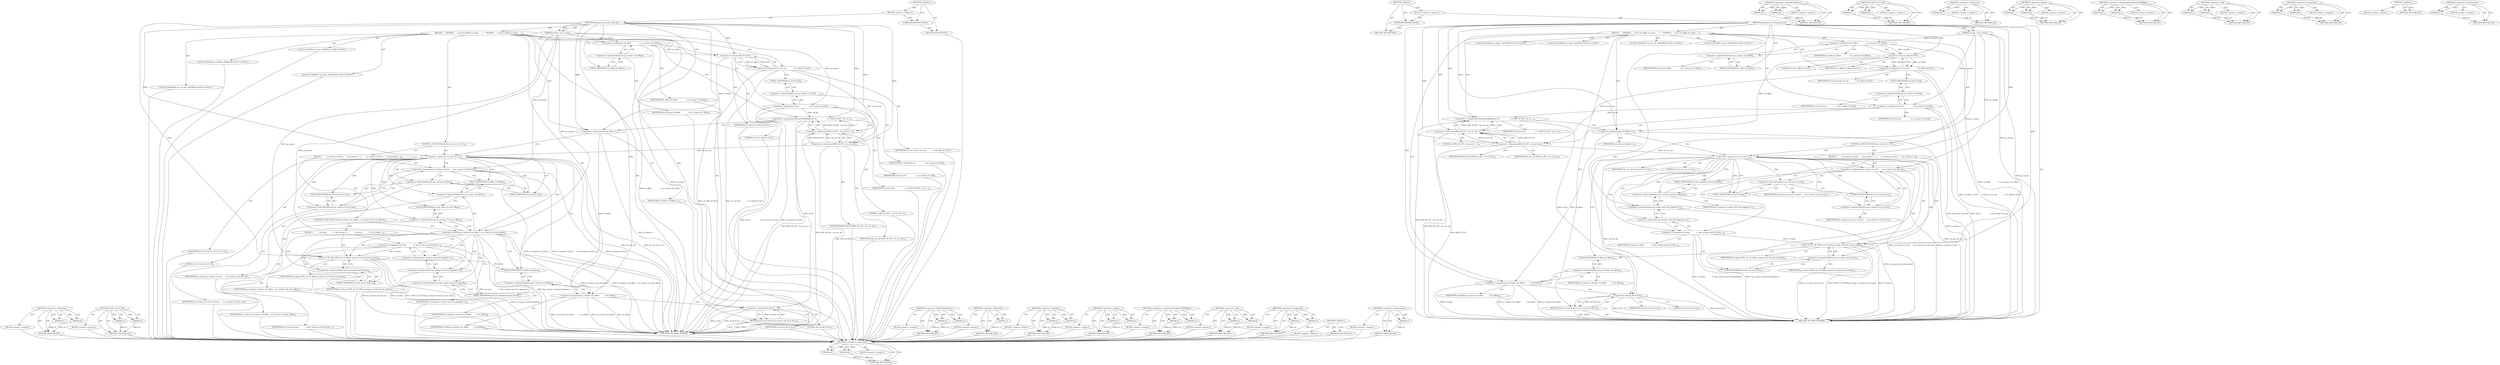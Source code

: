 digraph "&lt;operator&gt;.postIncrement" {
vulnerable_116 [label=<(METHOD,&lt;operator&gt;.subtraction)>];
vulnerable_117 [label=<(PARAM,p1)>];
vulnerable_118 [label=<(PARAM,p2)>];
vulnerable_119 [label=<(BLOCK,&lt;empty&gt;,&lt;empty&gt;)>];
vulnerable_120 [label=<(METHOD_RETURN,ANY)>];
vulnerable_6 [label=<(METHOD,&lt;global&gt;)<SUB>1</SUB>>];
vulnerable_7 [label=<(BLOCK,&lt;empty&gt;,&lt;empty&gt;)<SUB>1</SUB>>];
vulnerable_8 [label=<(UNKNOWN,INLINE,INLINE)<SUB>1</SUB>>];
vulnerable_9 [label=<(METHOD,impeg2d_bit_stream_get_bit)<SUB>1</SUB>>];
vulnerable_10 [label=<(PARAM,stream_t *ps_stream)<SUB>1</SUB>>];
vulnerable_11 [label=<(BLOCK,{
    UWORD32     u4_bit,u4_offset,u4_temp;
   ...,{
    UWORD32     u4_bit,u4_offset,u4_temp;
   ...)<SUB>2</SUB>>];
vulnerable_12 [label="<(LOCAL,UWORD32 u4_bit: UWORD32)<SUB>3</SUB>>"];
vulnerable_13 [label="<(LOCAL,UWORD32 u4_offset: UWORD32)<SUB>3</SUB>>"];
vulnerable_14 [label="<(LOCAL,UWORD32 u4_temp: UWORD32)<SUB>3</SUB>>"];
vulnerable_15 [label="<(LOCAL,UWORD32 u4_curr_bit: UWORD32)<SUB>4</SUB>>"];
vulnerable_16 [label=<(&lt;operator&gt;.assignment,u4_offset               = ps_stream-&gt;u4_offset)<SUB>6</SUB>>];
vulnerable_17 [label=<(IDENTIFIER,u4_offset,u4_offset               = ps_stream-&gt;u4_offset)<SUB>6</SUB>>];
vulnerable_18 [label=<(&lt;operator&gt;.indirectFieldAccess,ps_stream-&gt;u4_offset)<SUB>6</SUB>>];
vulnerable_19 [label=<(IDENTIFIER,ps_stream,u4_offset               = ps_stream-&gt;u4_offset)<SUB>6</SUB>>];
vulnerable_20 [label=<(FIELD_IDENTIFIER,u4_offset,u4_offset)<SUB>6</SUB>>];
vulnerable_21 [label=<(&lt;operator&gt;.assignment,u4_curr_bit             = u4_offset &amp; 0x1F)<SUB>7</SUB>>];
vulnerable_22 [label=<(IDENTIFIER,u4_curr_bit,u4_curr_bit             = u4_offset &amp; 0x1F)<SUB>7</SUB>>];
vulnerable_23 [label=<(&lt;operator&gt;.and,u4_offset &amp; 0x1F)<SUB>7</SUB>>];
vulnerable_24 [label=<(IDENTIFIER,u4_offset,u4_offset &amp; 0x1F)<SUB>7</SUB>>];
vulnerable_25 [label=<(LITERAL,0x1F,u4_offset &amp; 0x1F)<SUB>7</SUB>>];
vulnerable_26 [label=<(&lt;operator&gt;.assignment,u4_bit                  = ps_stream-&gt;u4_buf)<SUB>8</SUB>>];
vulnerable_27 [label=<(IDENTIFIER,u4_bit,u4_bit                  = ps_stream-&gt;u4_buf)<SUB>8</SUB>>];
vulnerable_28 [label=<(&lt;operator&gt;.indirectFieldAccess,ps_stream-&gt;u4_buf)<SUB>8</SUB>>];
vulnerable_29 [label=<(IDENTIFIER,ps_stream,u4_bit                  = ps_stream-&gt;u4_buf)<SUB>8</SUB>>];
vulnerable_30 [label=<(FIELD_IDENTIFIER,u4_buf,u4_buf)<SUB>8</SUB>>];
vulnerable_31 [label=<(&lt;operators&gt;.assignmentArithmeticShiftRight,u4_bit                  &gt;&gt;= BITS_IN_INT - u4_cu...)<SUB>12</SUB>>];
vulnerable_32 [label=<(IDENTIFIER,u4_bit,u4_bit                  &gt;&gt;= BITS_IN_INT - u4_cu...)<SUB>12</SUB>>];
vulnerable_33 [label=<(&lt;operator&gt;.subtraction,BITS_IN_INT - u4_curr_bit - 1)<SUB>12</SUB>>];
vulnerable_34 [label=<(&lt;operator&gt;.subtraction,BITS_IN_INT - u4_curr_bit)<SUB>12</SUB>>];
vulnerable_35 [label=<(IDENTIFIER,BITS_IN_INT,BITS_IN_INT - u4_curr_bit)<SUB>12</SUB>>];
vulnerable_36 [label=<(IDENTIFIER,u4_curr_bit,BITS_IN_INT - u4_curr_bit)<SUB>12</SUB>>];
vulnerable_37 [label=<(LITERAL,1,BITS_IN_INT - u4_curr_bit - 1)<SUB>12</SUB>>];
vulnerable_38 [label=<(&lt;operator&gt;.postIncrement,u4_offset++)<SUB>14</SUB>>];
vulnerable_39 [label=<(IDENTIFIER,u4_offset,u4_offset++)<SUB>14</SUB>>];
vulnerable_40 [label=<(CONTROL_STRUCTURE,IF,if (u4_curr_bit == 31))<SUB>19</SUB>>];
vulnerable_41 [label=<(&lt;operator&gt;.equals,u4_curr_bit == 31)<SUB>19</SUB>>];
vulnerable_42 [label=<(IDENTIFIER,u4_curr_bit,u4_curr_bit == 31)<SUB>19</SUB>>];
vulnerable_43 [label=<(LITERAL,31,u4_curr_bit == 31)<SUB>19</SUB>>];
vulnerable_44 [label=<(BLOCK,{
         ps_stream-&gt;u4_buf      = ps_stream-&gt;...,{
         ps_stream-&gt;u4_buf      = ps_stream-&gt;...)<SUB>20</SUB>>];
vulnerable_45 [label=<(&lt;operator&gt;.assignment,ps_stream-&gt;u4_buf      = ps_stream-&gt;u4_buf_nxt)<SUB>21</SUB>>];
vulnerable_46 [label=<(&lt;operator&gt;.indirectFieldAccess,ps_stream-&gt;u4_buf)<SUB>21</SUB>>];
vulnerable_47 [label=<(IDENTIFIER,ps_stream,ps_stream-&gt;u4_buf      = ps_stream-&gt;u4_buf_nxt)<SUB>21</SUB>>];
vulnerable_48 [label=<(FIELD_IDENTIFIER,u4_buf,u4_buf)<SUB>21</SUB>>];
vulnerable_49 [label=<(&lt;operator&gt;.indirectFieldAccess,ps_stream-&gt;u4_buf_nxt)<SUB>21</SUB>>];
vulnerable_50 [label=<(IDENTIFIER,ps_stream,ps_stream-&gt;u4_buf      = ps_stream-&gt;u4_buf_nxt)<SUB>21</SUB>>];
vulnerable_51 [label=<(FIELD_IDENTIFIER,u4_buf_nxt,u4_buf_nxt)<SUB>21</SUB>>];
vulnerable_52 [label=<(&lt;operator&gt;.assignment,u4_temp             = *(ps_stream-&gt;pu4_buf_alig...)<SUB>22</SUB>>];
vulnerable_53 [label=<(IDENTIFIER,u4_temp,u4_temp             = *(ps_stream-&gt;pu4_buf_alig...)<SUB>22</SUB>>];
vulnerable_54 [label=<(&lt;operator&gt;.indirection,*(ps_stream-&gt;pu4_buf_aligned)++)<SUB>22</SUB>>];
vulnerable_55 [label=<(&lt;operator&gt;.postIncrement,(ps_stream-&gt;pu4_buf_aligned)++)<SUB>22</SUB>>];
vulnerable_56 [label=<(&lt;operator&gt;.indirectFieldAccess,ps_stream-&gt;pu4_buf_aligned)<SUB>22</SUB>>];
vulnerable_57 [label=<(IDENTIFIER,ps_stream,(ps_stream-&gt;pu4_buf_aligned)++)<SUB>22</SUB>>];
vulnerable_58 [label=<(FIELD_IDENTIFIER,pu4_buf_aligned,pu4_buf_aligned)<SUB>22</SUB>>];
vulnerable_59 [label=<(CONV_LE_TO_BE,CONV_LE_TO_BE(ps_stream-&gt;u4_buf_nxt,u4_temp))<SUB>24</SUB>>];
vulnerable_60 [label=<(&lt;operator&gt;.indirectFieldAccess,ps_stream-&gt;u4_buf_nxt)<SUB>24</SUB>>];
vulnerable_61 [label=<(IDENTIFIER,ps_stream,CONV_LE_TO_BE(ps_stream-&gt;u4_buf_nxt,u4_temp))<SUB>24</SUB>>];
vulnerable_62 [label=<(FIELD_IDENTIFIER,u4_buf_nxt,u4_buf_nxt)<SUB>24</SUB>>];
vulnerable_63 [label=<(IDENTIFIER,u4_temp,CONV_LE_TO_BE(ps_stream-&gt;u4_buf_nxt,u4_temp))<SUB>24</SUB>>];
vulnerable_64 [label=<(&lt;operator&gt;.assignment,ps_stream-&gt;u4_offset          = u4_offset)<SUB>26</SUB>>];
vulnerable_65 [label=<(&lt;operator&gt;.indirectFieldAccess,ps_stream-&gt;u4_offset)<SUB>26</SUB>>];
vulnerable_66 [label=<(IDENTIFIER,ps_stream,ps_stream-&gt;u4_offset          = u4_offset)<SUB>26</SUB>>];
vulnerable_67 [label=<(FIELD_IDENTIFIER,u4_offset,u4_offset)<SUB>26</SUB>>];
vulnerable_68 [label=<(IDENTIFIER,u4_offset,ps_stream-&gt;u4_offset          = u4_offset)<SUB>26</SUB>>];
vulnerable_69 [label=<(RETURN,return (u4_bit &amp; 0x1);,return (u4_bit &amp; 0x1);)<SUB>28</SUB>>];
vulnerable_70 [label=<(&lt;operator&gt;.and,u4_bit &amp; 0x1)<SUB>28</SUB>>];
vulnerable_71 [label=<(IDENTIFIER,u4_bit,u4_bit &amp; 0x1)<SUB>28</SUB>>];
vulnerable_72 [label=<(LITERAL,0x1,u4_bit &amp; 0x1)<SUB>28</SUB>>];
vulnerable_73 [label=<(METHOD_RETURN,UWORD8)<SUB>1</SUB>>];
vulnerable_75 [label=<(METHOD_RETURN,ANY)<SUB>1</SUB>>];
vulnerable_101 [label=<(METHOD,&lt;operator&gt;.indirectFieldAccess)>];
vulnerable_102 [label=<(PARAM,p1)>];
vulnerable_103 [label=<(PARAM,p2)>];
vulnerable_104 [label=<(BLOCK,&lt;empty&gt;,&lt;empty&gt;)>];
vulnerable_105 [label=<(METHOD_RETURN,ANY)>];
vulnerable_134 [label=<(METHOD,CONV_LE_TO_BE)>];
vulnerable_135 [label=<(PARAM,p1)>];
vulnerable_136 [label=<(PARAM,p2)>];
vulnerable_137 [label=<(BLOCK,&lt;empty&gt;,&lt;empty&gt;)>];
vulnerable_138 [label=<(METHOD_RETURN,ANY)>];
vulnerable_130 [label=<(METHOD,&lt;operator&gt;.indirection)>];
vulnerable_131 [label=<(PARAM,p1)>];
vulnerable_132 [label=<(BLOCK,&lt;empty&gt;,&lt;empty&gt;)>];
vulnerable_133 [label=<(METHOD_RETURN,ANY)>];
vulnerable_125 [label=<(METHOD,&lt;operator&gt;.equals)>];
vulnerable_126 [label=<(PARAM,p1)>];
vulnerable_127 [label=<(PARAM,p2)>];
vulnerable_128 [label=<(BLOCK,&lt;empty&gt;,&lt;empty&gt;)>];
vulnerable_129 [label=<(METHOD_RETURN,ANY)>];
vulnerable_111 [label=<(METHOD,&lt;operators&gt;.assignmentArithmeticShiftRight)>];
vulnerable_112 [label=<(PARAM,p1)>];
vulnerable_113 [label=<(PARAM,p2)>];
vulnerable_114 [label=<(BLOCK,&lt;empty&gt;,&lt;empty&gt;)>];
vulnerable_115 [label=<(METHOD_RETURN,ANY)>];
vulnerable_106 [label=<(METHOD,&lt;operator&gt;.and)>];
vulnerable_107 [label=<(PARAM,p1)>];
vulnerable_108 [label=<(PARAM,p2)>];
vulnerable_109 [label=<(BLOCK,&lt;empty&gt;,&lt;empty&gt;)>];
vulnerable_110 [label=<(METHOD_RETURN,ANY)>];
vulnerable_96 [label=<(METHOD,&lt;operator&gt;.assignment)>];
vulnerable_97 [label=<(PARAM,p1)>];
vulnerable_98 [label=<(PARAM,p2)>];
vulnerable_99 [label=<(BLOCK,&lt;empty&gt;,&lt;empty&gt;)>];
vulnerable_100 [label=<(METHOD_RETURN,ANY)>];
vulnerable_90 [label=<(METHOD,&lt;global&gt;)<SUB>1</SUB>>];
vulnerable_91 [label=<(BLOCK,&lt;empty&gt;,&lt;empty&gt;)>];
vulnerable_92 [label=<(METHOD_RETURN,ANY)>];
vulnerable_121 [label=<(METHOD,&lt;operator&gt;.postIncrement)>];
vulnerable_122 [label=<(PARAM,p1)>];
vulnerable_123 [label=<(BLOCK,&lt;empty&gt;,&lt;empty&gt;)>];
vulnerable_124 [label=<(METHOD_RETURN,ANY)>];
fixed_125 [label=<(METHOD,&lt;operator&gt;.subtraction)>];
fixed_126 [label=<(PARAM,p1)>];
fixed_127 [label=<(PARAM,p2)>];
fixed_128 [label=<(BLOCK,&lt;empty&gt;,&lt;empty&gt;)>];
fixed_129 [label=<(METHOD_RETURN,ANY)>];
fixed_148 [label=<(METHOD,CONV_LE_TO_BE)>];
fixed_149 [label=<(PARAM,p1)>];
fixed_150 [label=<(PARAM,p2)>];
fixed_151 [label=<(BLOCK,&lt;empty&gt;,&lt;empty&gt;)>];
fixed_152 [label=<(METHOD_RETURN,ANY)>];
fixed_6 [label=<(METHOD,&lt;global&gt;)<SUB>1</SUB>>];
fixed_7 [label=<(BLOCK,&lt;empty&gt;,&lt;empty&gt;)<SUB>1</SUB>>];
fixed_8 [label=<(UNKNOWN,INLINE,INLINE)<SUB>1</SUB>>];
fixed_9 [label=<(METHOD,impeg2d_bit_stream_get_bit)<SUB>1</SUB>>];
fixed_10 [label=<(PARAM,stream_t *ps_stream)<SUB>1</SUB>>];
fixed_11 [label=<(BLOCK,{
    UWORD32     u4_bit,u4_offset,u4_temp;
   ...,{
    UWORD32     u4_bit,u4_offset,u4_temp;
   ...)<SUB>2</SUB>>];
fixed_12 [label="<(LOCAL,UWORD32 u4_bit: UWORD32)<SUB>3</SUB>>"];
fixed_13 [label="<(LOCAL,UWORD32 u4_offset: UWORD32)<SUB>3</SUB>>"];
fixed_14 [label="<(LOCAL,UWORD32 u4_temp: UWORD32)<SUB>3</SUB>>"];
fixed_15 [label="<(LOCAL,UWORD32 u4_curr_bit: UWORD32)<SUB>4</SUB>>"];
fixed_16 [label=<(&lt;operator&gt;.assignment,u4_offset               = ps_stream-&gt;u4_offset)<SUB>6</SUB>>];
fixed_17 [label=<(IDENTIFIER,u4_offset,u4_offset               = ps_stream-&gt;u4_offset)<SUB>6</SUB>>];
fixed_18 [label=<(&lt;operator&gt;.indirectFieldAccess,ps_stream-&gt;u4_offset)<SUB>6</SUB>>];
fixed_19 [label=<(IDENTIFIER,ps_stream,u4_offset               = ps_stream-&gt;u4_offset)<SUB>6</SUB>>];
fixed_20 [label=<(FIELD_IDENTIFIER,u4_offset,u4_offset)<SUB>6</SUB>>];
fixed_21 [label=<(&lt;operator&gt;.assignment,u4_curr_bit             = u4_offset &amp; 0x1F)<SUB>7</SUB>>];
fixed_22 [label=<(IDENTIFIER,u4_curr_bit,u4_curr_bit             = u4_offset &amp; 0x1F)<SUB>7</SUB>>];
fixed_23 [label=<(&lt;operator&gt;.and,u4_offset &amp; 0x1F)<SUB>7</SUB>>];
fixed_24 [label=<(IDENTIFIER,u4_offset,u4_offset &amp; 0x1F)<SUB>7</SUB>>];
fixed_25 [label=<(LITERAL,0x1F,u4_offset &amp; 0x1F)<SUB>7</SUB>>];
fixed_26 [label=<(&lt;operator&gt;.assignment,u4_bit                  = ps_stream-&gt;u4_buf)<SUB>8</SUB>>];
fixed_27 [label=<(IDENTIFIER,u4_bit,u4_bit                  = ps_stream-&gt;u4_buf)<SUB>8</SUB>>];
fixed_28 [label=<(&lt;operator&gt;.indirectFieldAccess,ps_stream-&gt;u4_buf)<SUB>8</SUB>>];
fixed_29 [label=<(IDENTIFIER,ps_stream,u4_bit                  = ps_stream-&gt;u4_buf)<SUB>8</SUB>>];
fixed_30 [label=<(FIELD_IDENTIFIER,u4_buf,u4_buf)<SUB>8</SUB>>];
fixed_31 [label=<(&lt;operators&gt;.assignmentArithmeticShiftRight,u4_bit                  &gt;&gt;= BITS_IN_INT - u4_cu...)<SUB>12</SUB>>];
fixed_32 [label=<(IDENTIFIER,u4_bit,u4_bit                  &gt;&gt;= BITS_IN_INT - u4_cu...)<SUB>12</SUB>>];
fixed_33 [label=<(&lt;operator&gt;.subtraction,BITS_IN_INT - u4_curr_bit - 1)<SUB>12</SUB>>];
fixed_34 [label=<(&lt;operator&gt;.subtraction,BITS_IN_INT - u4_curr_bit)<SUB>12</SUB>>];
fixed_35 [label=<(IDENTIFIER,BITS_IN_INT,BITS_IN_INT - u4_curr_bit)<SUB>12</SUB>>];
fixed_36 [label=<(IDENTIFIER,u4_curr_bit,BITS_IN_INT - u4_curr_bit)<SUB>12</SUB>>];
fixed_37 [label=<(LITERAL,1,BITS_IN_INT - u4_curr_bit - 1)<SUB>12</SUB>>];
fixed_38 [label=<(&lt;operator&gt;.postIncrement,u4_offset++)<SUB>14</SUB>>];
fixed_39 [label=<(IDENTIFIER,u4_offset,u4_offset++)<SUB>14</SUB>>];
fixed_40 [label=<(CONTROL_STRUCTURE,IF,if (u4_curr_bit == 31))<SUB>19</SUB>>];
fixed_41 [label=<(&lt;operator&gt;.equals,u4_curr_bit == 31)<SUB>19</SUB>>];
fixed_42 [label=<(IDENTIFIER,u4_curr_bit,u4_curr_bit == 31)<SUB>19</SUB>>];
fixed_43 [label=<(LITERAL,31,u4_curr_bit == 31)<SUB>19</SUB>>];
fixed_44 [label=<(BLOCK,{
         ps_stream-&gt;u4_buf      = ps_stream-&gt;...,{
         ps_stream-&gt;u4_buf      = ps_stream-&gt;...)<SUB>20</SUB>>];
fixed_45 [label=<(&lt;operator&gt;.assignment,ps_stream-&gt;u4_buf      = ps_stream-&gt;u4_buf_nxt)<SUB>21</SUB>>];
fixed_46 [label=<(&lt;operator&gt;.indirectFieldAccess,ps_stream-&gt;u4_buf)<SUB>21</SUB>>];
fixed_47 [label=<(IDENTIFIER,ps_stream,ps_stream-&gt;u4_buf      = ps_stream-&gt;u4_buf_nxt)<SUB>21</SUB>>];
fixed_48 [label=<(FIELD_IDENTIFIER,u4_buf,u4_buf)<SUB>21</SUB>>];
fixed_49 [label=<(&lt;operator&gt;.indirectFieldAccess,ps_stream-&gt;u4_buf_nxt)<SUB>21</SUB>>];
fixed_50 [label=<(IDENTIFIER,ps_stream,ps_stream-&gt;u4_buf      = ps_stream-&gt;u4_buf_nxt)<SUB>21</SUB>>];
fixed_51 [label=<(FIELD_IDENTIFIER,u4_buf_nxt,u4_buf_nxt)<SUB>21</SUB>>];
fixed_52 [label=<(CONTROL_STRUCTURE,IF,if (ps_stream-&gt;u4_offset &lt; ps_stream-&gt;u4_max_offset))<SUB>23</SUB>>];
fixed_53 [label=<(&lt;operator&gt;.lessThan,ps_stream-&gt;u4_offset &lt; ps_stream-&gt;u4_max_offset)<SUB>23</SUB>>];
fixed_54 [label=<(&lt;operator&gt;.indirectFieldAccess,ps_stream-&gt;u4_offset)<SUB>23</SUB>>];
fixed_55 [label=<(IDENTIFIER,ps_stream,ps_stream-&gt;u4_offset &lt; ps_stream-&gt;u4_max_offset)<SUB>23</SUB>>];
fixed_56 [label=<(FIELD_IDENTIFIER,u4_offset,u4_offset)<SUB>23</SUB>>];
fixed_57 [label=<(&lt;operator&gt;.indirectFieldAccess,ps_stream-&gt;u4_max_offset)<SUB>23</SUB>>];
fixed_58 [label=<(IDENTIFIER,ps_stream,ps_stream-&gt;u4_offset &lt; ps_stream-&gt;u4_max_offset)<SUB>23</SUB>>];
fixed_59 [label=<(FIELD_IDENTIFIER,u4_max_offset,u4_max_offset)<SUB>23</SUB>>];
fixed_60 [label=<(BLOCK,{
            u4_temp             = *(ps_stream...,{
            u4_temp             = *(ps_stream...)<SUB>24</SUB>>];
fixed_61 [label=<(&lt;operator&gt;.assignment,u4_temp             = *(ps_stream-&gt;pu4_buf_alig...)<SUB>25</SUB>>];
fixed_62 [label=<(IDENTIFIER,u4_temp,u4_temp             = *(ps_stream-&gt;pu4_buf_alig...)<SUB>25</SUB>>];
fixed_63 [label=<(&lt;operator&gt;.indirection,*(ps_stream-&gt;pu4_buf_aligned)++)<SUB>25</SUB>>];
fixed_64 [label=<(&lt;operator&gt;.postIncrement,(ps_stream-&gt;pu4_buf_aligned)++)<SUB>25</SUB>>];
fixed_65 [label=<(&lt;operator&gt;.indirectFieldAccess,ps_stream-&gt;pu4_buf_aligned)<SUB>25</SUB>>];
fixed_66 [label=<(IDENTIFIER,ps_stream,(ps_stream-&gt;pu4_buf_aligned)++)<SUB>25</SUB>>];
fixed_67 [label=<(FIELD_IDENTIFIER,pu4_buf_aligned,pu4_buf_aligned)<SUB>25</SUB>>];
fixed_68 [label=<(CONV_LE_TO_BE,CONV_LE_TO_BE(ps_stream-&gt;u4_buf_nxt,u4_temp))<SUB>26</SUB>>];
fixed_69 [label=<(&lt;operator&gt;.indirectFieldAccess,ps_stream-&gt;u4_buf_nxt)<SUB>26</SUB>>];
fixed_70 [label=<(IDENTIFIER,ps_stream,CONV_LE_TO_BE(ps_stream-&gt;u4_buf_nxt,u4_temp))<SUB>26</SUB>>];
fixed_71 [label=<(FIELD_IDENTIFIER,u4_buf_nxt,u4_buf_nxt)<SUB>26</SUB>>];
fixed_72 [label=<(IDENTIFIER,u4_temp,CONV_LE_TO_BE(ps_stream-&gt;u4_buf_nxt,u4_temp))<SUB>26</SUB>>];
fixed_73 [label=<(&lt;operator&gt;.assignment,ps_stream-&gt;u4_offset          = u4_offset)<SUB>29</SUB>>];
fixed_74 [label=<(&lt;operator&gt;.indirectFieldAccess,ps_stream-&gt;u4_offset)<SUB>29</SUB>>];
fixed_75 [label=<(IDENTIFIER,ps_stream,ps_stream-&gt;u4_offset          = u4_offset)<SUB>29</SUB>>];
fixed_76 [label=<(FIELD_IDENTIFIER,u4_offset,u4_offset)<SUB>29</SUB>>];
fixed_77 [label=<(IDENTIFIER,u4_offset,ps_stream-&gt;u4_offset          = u4_offset)<SUB>29</SUB>>];
fixed_78 [label=<(RETURN,return (u4_bit &amp; 0x1);,return (u4_bit &amp; 0x1);)<SUB>31</SUB>>];
fixed_79 [label=<(&lt;operator&gt;.and,u4_bit &amp; 0x1)<SUB>31</SUB>>];
fixed_80 [label=<(IDENTIFIER,u4_bit,u4_bit &amp; 0x1)<SUB>31</SUB>>];
fixed_81 [label=<(LITERAL,0x1,u4_bit &amp; 0x1)<SUB>31</SUB>>];
fixed_82 [label=<(METHOD_RETURN,UWORD8)<SUB>1</SUB>>];
fixed_84 [label=<(METHOD_RETURN,ANY)<SUB>1</SUB>>];
fixed_110 [label=<(METHOD,&lt;operator&gt;.indirectFieldAccess)>];
fixed_111 [label=<(PARAM,p1)>];
fixed_112 [label=<(PARAM,p2)>];
fixed_113 [label=<(BLOCK,&lt;empty&gt;,&lt;empty&gt;)>];
fixed_114 [label=<(METHOD_RETURN,ANY)>];
fixed_144 [label=<(METHOD,&lt;operator&gt;.indirection)>];
fixed_145 [label=<(PARAM,p1)>];
fixed_146 [label=<(BLOCK,&lt;empty&gt;,&lt;empty&gt;)>];
fixed_147 [label=<(METHOD_RETURN,ANY)>];
fixed_139 [label=<(METHOD,&lt;operator&gt;.lessThan)>];
fixed_140 [label=<(PARAM,p1)>];
fixed_141 [label=<(PARAM,p2)>];
fixed_142 [label=<(BLOCK,&lt;empty&gt;,&lt;empty&gt;)>];
fixed_143 [label=<(METHOD_RETURN,ANY)>];
fixed_134 [label=<(METHOD,&lt;operator&gt;.equals)>];
fixed_135 [label=<(PARAM,p1)>];
fixed_136 [label=<(PARAM,p2)>];
fixed_137 [label=<(BLOCK,&lt;empty&gt;,&lt;empty&gt;)>];
fixed_138 [label=<(METHOD_RETURN,ANY)>];
fixed_120 [label=<(METHOD,&lt;operators&gt;.assignmentArithmeticShiftRight)>];
fixed_121 [label=<(PARAM,p1)>];
fixed_122 [label=<(PARAM,p2)>];
fixed_123 [label=<(BLOCK,&lt;empty&gt;,&lt;empty&gt;)>];
fixed_124 [label=<(METHOD_RETURN,ANY)>];
fixed_115 [label=<(METHOD,&lt;operator&gt;.and)>];
fixed_116 [label=<(PARAM,p1)>];
fixed_117 [label=<(PARAM,p2)>];
fixed_118 [label=<(BLOCK,&lt;empty&gt;,&lt;empty&gt;)>];
fixed_119 [label=<(METHOD_RETURN,ANY)>];
fixed_105 [label=<(METHOD,&lt;operator&gt;.assignment)>];
fixed_106 [label=<(PARAM,p1)>];
fixed_107 [label=<(PARAM,p2)>];
fixed_108 [label=<(BLOCK,&lt;empty&gt;,&lt;empty&gt;)>];
fixed_109 [label=<(METHOD_RETURN,ANY)>];
fixed_99 [label=<(METHOD,&lt;global&gt;)<SUB>1</SUB>>];
fixed_100 [label=<(BLOCK,&lt;empty&gt;,&lt;empty&gt;)>];
fixed_101 [label=<(METHOD_RETURN,ANY)>];
fixed_130 [label=<(METHOD,&lt;operator&gt;.postIncrement)>];
fixed_131 [label=<(PARAM,p1)>];
fixed_132 [label=<(BLOCK,&lt;empty&gt;,&lt;empty&gt;)>];
fixed_133 [label=<(METHOD_RETURN,ANY)>];
vulnerable_116 -> vulnerable_117  [key=0, label="AST: "];
vulnerable_116 -> vulnerable_117  [key=1, label="DDG: "];
vulnerable_116 -> vulnerable_119  [key=0, label="AST: "];
vulnerable_116 -> vulnerable_118  [key=0, label="AST: "];
vulnerable_116 -> vulnerable_118  [key=1, label="DDG: "];
vulnerable_116 -> vulnerable_120  [key=0, label="AST: "];
vulnerable_116 -> vulnerable_120  [key=1, label="CFG: "];
vulnerable_117 -> vulnerable_120  [key=0, label="DDG: p1"];
vulnerable_118 -> vulnerable_120  [key=0, label="DDG: p2"];
vulnerable_6 -> vulnerable_7  [key=0, label="AST: "];
vulnerable_6 -> vulnerable_75  [key=0, label="AST: "];
vulnerable_6 -> vulnerable_8  [key=0, label="CFG: "];
vulnerable_7 -> vulnerable_8  [key=0, label="AST: "];
vulnerable_7 -> vulnerable_9  [key=0, label="AST: "];
vulnerable_8 -> vulnerable_75  [key=0, label="CFG: "];
vulnerable_9 -> vulnerable_10  [key=0, label="AST: "];
vulnerable_9 -> vulnerable_10  [key=1, label="DDG: "];
vulnerable_9 -> vulnerable_11  [key=0, label="AST: "];
vulnerable_9 -> vulnerable_73  [key=0, label="AST: "];
vulnerable_9 -> vulnerable_20  [key=0, label="CFG: "];
vulnerable_9 -> vulnerable_64  [key=0, label="DDG: "];
vulnerable_9 -> vulnerable_31  [key=0, label="DDG: "];
vulnerable_9 -> vulnerable_38  [key=0, label="DDG: "];
vulnerable_9 -> vulnerable_23  [key=0, label="DDG: "];
vulnerable_9 -> vulnerable_33  [key=0, label="DDG: "];
vulnerable_9 -> vulnerable_41  [key=0, label="DDG: "];
vulnerable_9 -> vulnerable_70  [key=0, label="DDG: "];
vulnerable_9 -> vulnerable_34  [key=0, label="DDG: "];
vulnerable_9 -> vulnerable_59  [key=0, label="DDG: "];
vulnerable_10 -> vulnerable_73  [key=0, label="DDG: ps_stream"];
vulnerable_10 -> vulnerable_16  [key=0, label="DDG: ps_stream"];
vulnerable_10 -> vulnerable_26  [key=0, label="DDG: ps_stream"];
vulnerable_10 -> vulnerable_45  [key=0, label="DDG: ps_stream"];
vulnerable_10 -> vulnerable_59  [key=0, label="DDG: ps_stream"];
vulnerable_10 -> vulnerable_55  [key=0, label="DDG: ps_stream"];
vulnerable_11 -> vulnerable_12  [key=0, label="AST: "];
vulnerable_11 -> vulnerable_13  [key=0, label="AST: "];
vulnerable_11 -> vulnerable_14  [key=0, label="AST: "];
vulnerable_11 -> vulnerable_15  [key=0, label="AST: "];
vulnerable_11 -> vulnerable_16  [key=0, label="AST: "];
vulnerable_11 -> vulnerable_21  [key=0, label="AST: "];
vulnerable_11 -> vulnerable_26  [key=0, label="AST: "];
vulnerable_11 -> vulnerable_31  [key=0, label="AST: "];
vulnerable_11 -> vulnerable_38  [key=0, label="AST: "];
vulnerable_11 -> vulnerable_40  [key=0, label="AST: "];
vulnerable_11 -> vulnerable_64  [key=0, label="AST: "];
vulnerable_11 -> vulnerable_69  [key=0, label="AST: "];
vulnerable_16 -> vulnerable_17  [key=0, label="AST: "];
vulnerable_16 -> vulnerable_18  [key=0, label="AST: "];
vulnerable_16 -> vulnerable_23  [key=0, label="CFG: "];
vulnerable_16 -> vulnerable_23  [key=1, label="DDG: u4_offset"];
vulnerable_16 -> vulnerable_73  [key=0, label="DDG: u4_offset               = ps_stream-&gt;u4_offset"];
vulnerable_18 -> vulnerable_19  [key=0, label="AST: "];
vulnerable_18 -> vulnerable_20  [key=0, label="AST: "];
vulnerable_18 -> vulnerable_16  [key=0, label="CFG: "];
vulnerable_20 -> vulnerable_18  [key=0, label="CFG: "];
vulnerable_21 -> vulnerable_22  [key=0, label="AST: "];
vulnerable_21 -> vulnerable_23  [key=0, label="AST: "];
vulnerable_21 -> vulnerable_30  [key=0, label="CFG: "];
vulnerable_21 -> vulnerable_73  [key=0, label="DDG: u4_offset &amp; 0x1F"];
vulnerable_21 -> vulnerable_73  [key=1, label="DDG: u4_curr_bit             = u4_offset &amp; 0x1F"];
vulnerable_21 -> vulnerable_34  [key=0, label="DDG: u4_curr_bit"];
vulnerable_23 -> vulnerable_24  [key=0, label="AST: "];
vulnerable_23 -> vulnerable_25  [key=0, label="AST: "];
vulnerable_23 -> vulnerable_21  [key=0, label="CFG: "];
vulnerable_23 -> vulnerable_21  [key=1, label="DDG: u4_offset"];
vulnerable_23 -> vulnerable_21  [key=2, label="DDG: 0x1F"];
vulnerable_23 -> vulnerable_38  [key=0, label="DDG: u4_offset"];
vulnerable_26 -> vulnerable_27  [key=0, label="AST: "];
vulnerable_26 -> vulnerable_28  [key=0, label="AST: "];
vulnerable_26 -> vulnerable_34  [key=0, label="CFG: "];
vulnerable_26 -> vulnerable_73  [key=0, label="DDG: ps_stream-&gt;u4_buf"];
vulnerable_26 -> vulnerable_73  [key=1, label="DDG: u4_bit                  = ps_stream-&gt;u4_buf"];
vulnerable_26 -> vulnerable_31  [key=0, label="DDG: u4_bit"];
vulnerable_28 -> vulnerable_29  [key=0, label="AST: "];
vulnerable_28 -> vulnerable_30  [key=0, label="AST: "];
vulnerable_28 -> vulnerable_26  [key=0, label="CFG: "];
vulnerable_30 -> vulnerable_28  [key=0, label="CFG: "];
vulnerable_31 -> vulnerable_32  [key=0, label="AST: "];
vulnerable_31 -> vulnerable_33  [key=0, label="AST: "];
vulnerable_31 -> vulnerable_38  [key=0, label="CFG: "];
vulnerable_31 -> vulnerable_73  [key=0, label="DDG: BITS_IN_INT - u4_curr_bit - 1"];
vulnerable_31 -> vulnerable_70  [key=0, label="DDG: u4_bit"];
vulnerable_33 -> vulnerable_34  [key=0, label="AST: "];
vulnerable_33 -> vulnerable_37  [key=0, label="AST: "];
vulnerable_33 -> vulnerable_31  [key=0, label="CFG: "];
vulnerable_33 -> vulnerable_31  [key=1, label="DDG: BITS_IN_INT - u4_curr_bit"];
vulnerable_33 -> vulnerable_31  [key=2, label="DDG: 1"];
vulnerable_33 -> vulnerable_73  [key=0, label="DDG: BITS_IN_INT - u4_curr_bit"];
vulnerable_34 -> vulnerable_35  [key=0, label="AST: "];
vulnerable_34 -> vulnerable_36  [key=0, label="AST: "];
vulnerable_34 -> vulnerable_33  [key=0, label="CFG: "];
vulnerable_34 -> vulnerable_33  [key=1, label="DDG: BITS_IN_INT"];
vulnerable_34 -> vulnerable_33  [key=2, label="DDG: u4_curr_bit"];
vulnerable_34 -> vulnerable_73  [key=0, label="DDG: BITS_IN_INT"];
vulnerable_34 -> vulnerable_41  [key=0, label="DDG: u4_curr_bit"];
vulnerable_38 -> vulnerable_39  [key=0, label="AST: "];
vulnerable_38 -> vulnerable_41  [key=0, label="CFG: "];
vulnerable_38 -> vulnerable_73  [key=0, label="DDG: u4_offset++"];
vulnerable_38 -> vulnerable_64  [key=0, label="DDG: u4_offset"];
vulnerable_40 -> vulnerable_41  [key=0, label="AST: "];
vulnerable_40 -> vulnerable_44  [key=0, label="AST: "];
vulnerable_41 -> vulnerable_42  [key=0, label="AST: "];
vulnerable_41 -> vulnerable_43  [key=0, label="AST: "];
vulnerable_41 -> vulnerable_48  [key=0, label="CFG: "];
vulnerable_41 -> vulnerable_48  [key=1, label="CDG: "];
vulnerable_41 -> vulnerable_67  [key=0, label="CFG: "];
vulnerable_41 -> vulnerable_73  [key=0, label="DDG: u4_curr_bit"];
vulnerable_41 -> vulnerable_73  [key=1, label="DDG: u4_curr_bit == 31"];
vulnerable_41 -> vulnerable_58  [key=0, label="CDG: "];
vulnerable_41 -> vulnerable_49  [key=0, label="CDG: "];
vulnerable_41 -> vulnerable_60  [key=0, label="CDG: "];
vulnerable_41 -> vulnerable_59  [key=0, label="CDG: "];
vulnerable_41 -> vulnerable_51  [key=0, label="CDG: "];
vulnerable_41 -> vulnerable_52  [key=0, label="CDG: "];
vulnerable_41 -> vulnerable_55  [key=0, label="CDG: "];
vulnerable_41 -> vulnerable_46  [key=0, label="CDG: "];
vulnerable_41 -> vulnerable_56  [key=0, label="CDG: "];
vulnerable_41 -> vulnerable_54  [key=0, label="CDG: "];
vulnerable_41 -> vulnerable_62  [key=0, label="CDG: "];
vulnerable_41 -> vulnerable_45  [key=0, label="CDG: "];
vulnerable_44 -> vulnerable_45  [key=0, label="AST: "];
vulnerable_44 -> vulnerable_52  [key=0, label="AST: "];
vulnerable_44 -> vulnerable_59  [key=0, label="AST: "];
vulnerable_45 -> vulnerable_46  [key=0, label="AST: "];
vulnerable_45 -> vulnerable_49  [key=0, label="AST: "];
vulnerable_45 -> vulnerable_58  [key=0, label="CFG: "];
vulnerable_45 -> vulnerable_73  [key=0, label="DDG: ps_stream-&gt;u4_buf"];
vulnerable_45 -> vulnerable_73  [key=1, label="DDG: ps_stream-&gt;u4_buf      = ps_stream-&gt;u4_buf_nxt"];
vulnerable_46 -> vulnerable_47  [key=0, label="AST: "];
vulnerable_46 -> vulnerable_48  [key=0, label="AST: "];
vulnerable_46 -> vulnerable_51  [key=0, label="CFG: "];
vulnerable_48 -> vulnerable_46  [key=0, label="CFG: "];
vulnerable_49 -> vulnerable_50  [key=0, label="AST: "];
vulnerable_49 -> vulnerable_51  [key=0, label="AST: "];
vulnerable_49 -> vulnerable_45  [key=0, label="CFG: "];
vulnerable_51 -> vulnerable_49  [key=0, label="CFG: "];
vulnerable_52 -> vulnerable_53  [key=0, label="AST: "];
vulnerable_52 -> vulnerable_54  [key=0, label="AST: "];
vulnerable_52 -> vulnerable_62  [key=0, label="CFG: "];
vulnerable_52 -> vulnerable_73  [key=0, label="DDG: *(ps_stream-&gt;pu4_buf_aligned)++"];
vulnerable_52 -> vulnerable_73  [key=1, label="DDG: u4_temp             = *(ps_stream-&gt;pu4_buf_aligned)++"];
vulnerable_52 -> vulnerable_59  [key=0, label="DDG: u4_temp"];
vulnerable_54 -> vulnerable_55  [key=0, label="AST: "];
vulnerable_54 -> vulnerable_52  [key=0, label="CFG: "];
vulnerable_55 -> vulnerable_56  [key=0, label="AST: "];
vulnerable_55 -> vulnerable_54  [key=0, label="CFG: "];
vulnerable_55 -> vulnerable_73  [key=0, label="DDG: ps_stream-&gt;pu4_buf_aligned"];
vulnerable_56 -> vulnerable_57  [key=0, label="AST: "];
vulnerable_56 -> vulnerable_58  [key=0, label="AST: "];
vulnerable_56 -> vulnerable_55  [key=0, label="CFG: "];
vulnerable_58 -> vulnerable_56  [key=0, label="CFG: "];
vulnerable_59 -> vulnerable_60  [key=0, label="AST: "];
vulnerable_59 -> vulnerable_63  [key=0, label="AST: "];
vulnerable_59 -> vulnerable_67  [key=0, label="CFG: "];
vulnerable_59 -> vulnerable_73  [key=0, label="DDG: ps_stream-&gt;u4_buf_nxt"];
vulnerable_59 -> vulnerable_73  [key=1, label="DDG: u4_temp"];
vulnerable_59 -> vulnerable_73  [key=2, label="DDG: CONV_LE_TO_BE(ps_stream-&gt;u4_buf_nxt,u4_temp)"];
vulnerable_60 -> vulnerable_61  [key=0, label="AST: "];
vulnerable_60 -> vulnerable_62  [key=0, label="AST: "];
vulnerable_60 -> vulnerable_59  [key=0, label="CFG: "];
vulnerable_62 -> vulnerable_60  [key=0, label="CFG: "];
vulnerable_64 -> vulnerable_65  [key=0, label="AST: "];
vulnerable_64 -> vulnerable_68  [key=0, label="AST: "];
vulnerable_64 -> vulnerable_70  [key=0, label="CFG: "];
vulnerable_64 -> vulnerable_73  [key=0, label="DDG: ps_stream-&gt;u4_offset"];
vulnerable_64 -> vulnerable_73  [key=1, label="DDG: u4_offset"];
vulnerable_64 -> vulnerable_73  [key=2, label="DDG: ps_stream-&gt;u4_offset          = u4_offset"];
vulnerable_65 -> vulnerable_66  [key=0, label="AST: "];
vulnerable_65 -> vulnerable_67  [key=0, label="AST: "];
vulnerable_65 -> vulnerable_64  [key=0, label="CFG: "];
vulnerable_67 -> vulnerable_65  [key=0, label="CFG: "];
vulnerable_69 -> vulnerable_70  [key=0, label="AST: "];
vulnerable_69 -> vulnerable_73  [key=0, label="CFG: "];
vulnerable_69 -> vulnerable_73  [key=1, label="DDG: &lt;RET&gt;"];
vulnerable_70 -> vulnerable_71  [key=0, label="AST: "];
vulnerable_70 -> vulnerable_72  [key=0, label="AST: "];
vulnerable_70 -> vulnerable_69  [key=0, label="CFG: "];
vulnerable_70 -> vulnerable_69  [key=1, label="DDG: u4_bit &amp; 0x1"];
vulnerable_70 -> vulnerable_73  [key=0, label="DDG: u4_bit"];
vulnerable_70 -> vulnerable_73  [key=1, label="DDG: u4_bit &amp; 0x1"];
vulnerable_101 -> vulnerable_102  [key=0, label="AST: "];
vulnerable_101 -> vulnerable_102  [key=1, label="DDG: "];
vulnerable_101 -> vulnerable_104  [key=0, label="AST: "];
vulnerable_101 -> vulnerable_103  [key=0, label="AST: "];
vulnerable_101 -> vulnerable_103  [key=1, label="DDG: "];
vulnerable_101 -> vulnerable_105  [key=0, label="AST: "];
vulnerable_101 -> vulnerable_105  [key=1, label="CFG: "];
vulnerable_102 -> vulnerable_105  [key=0, label="DDG: p1"];
vulnerable_103 -> vulnerable_105  [key=0, label="DDG: p2"];
vulnerable_134 -> vulnerable_135  [key=0, label="AST: "];
vulnerable_134 -> vulnerable_135  [key=1, label="DDG: "];
vulnerable_134 -> vulnerable_137  [key=0, label="AST: "];
vulnerable_134 -> vulnerable_136  [key=0, label="AST: "];
vulnerable_134 -> vulnerable_136  [key=1, label="DDG: "];
vulnerable_134 -> vulnerable_138  [key=0, label="AST: "];
vulnerable_134 -> vulnerable_138  [key=1, label="CFG: "];
vulnerable_135 -> vulnerable_138  [key=0, label="DDG: p1"];
vulnerable_136 -> vulnerable_138  [key=0, label="DDG: p2"];
vulnerable_130 -> vulnerable_131  [key=0, label="AST: "];
vulnerable_130 -> vulnerable_131  [key=1, label="DDG: "];
vulnerable_130 -> vulnerable_132  [key=0, label="AST: "];
vulnerable_130 -> vulnerable_133  [key=0, label="AST: "];
vulnerable_130 -> vulnerable_133  [key=1, label="CFG: "];
vulnerable_131 -> vulnerable_133  [key=0, label="DDG: p1"];
vulnerable_125 -> vulnerable_126  [key=0, label="AST: "];
vulnerable_125 -> vulnerable_126  [key=1, label="DDG: "];
vulnerable_125 -> vulnerable_128  [key=0, label="AST: "];
vulnerable_125 -> vulnerable_127  [key=0, label="AST: "];
vulnerable_125 -> vulnerable_127  [key=1, label="DDG: "];
vulnerable_125 -> vulnerable_129  [key=0, label="AST: "];
vulnerable_125 -> vulnerable_129  [key=1, label="CFG: "];
vulnerable_126 -> vulnerable_129  [key=0, label="DDG: p1"];
vulnerable_127 -> vulnerable_129  [key=0, label="DDG: p2"];
vulnerable_111 -> vulnerable_112  [key=0, label="AST: "];
vulnerable_111 -> vulnerable_112  [key=1, label="DDG: "];
vulnerable_111 -> vulnerable_114  [key=0, label="AST: "];
vulnerable_111 -> vulnerable_113  [key=0, label="AST: "];
vulnerable_111 -> vulnerable_113  [key=1, label="DDG: "];
vulnerable_111 -> vulnerable_115  [key=0, label="AST: "];
vulnerable_111 -> vulnerable_115  [key=1, label="CFG: "];
vulnerable_112 -> vulnerable_115  [key=0, label="DDG: p1"];
vulnerable_113 -> vulnerable_115  [key=0, label="DDG: p2"];
vulnerable_106 -> vulnerable_107  [key=0, label="AST: "];
vulnerable_106 -> vulnerable_107  [key=1, label="DDG: "];
vulnerable_106 -> vulnerable_109  [key=0, label="AST: "];
vulnerable_106 -> vulnerable_108  [key=0, label="AST: "];
vulnerable_106 -> vulnerable_108  [key=1, label="DDG: "];
vulnerable_106 -> vulnerable_110  [key=0, label="AST: "];
vulnerable_106 -> vulnerable_110  [key=1, label="CFG: "];
vulnerable_107 -> vulnerable_110  [key=0, label="DDG: p1"];
vulnerable_108 -> vulnerable_110  [key=0, label="DDG: p2"];
vulnerable_96 -> vulnerable_97  [key=0, label="AST: "];
vulnerable_96 -> vulnerable_97  [key=1, label="DDG: "];
vulnerable_96 -> vulnerable_99  [key=0, label="AST: "];
vulnerable_96 -> vulnerable_98  [key=0, label="AST: "];
vulnerable_96 -> vulnerable_98  [key=1, label="DDG: "];
vulnerable_96 -> vulnerable_100  [key=0, label="AST: "];
vulnerable_96 -> vulnerable_100  [key=1, label="CFG: "];
vulnerable_97 -> vulnerable_100  [key=0, label="DDG: p1"];
vulnerable_98 -> vulnerable_100  [key=0, label="DDG: p2"];
vulnerable_90 -> vulnerable_91  [key=0, label="AST: "];
vulnerable_90 -> vulnerable_92  [key=0, label="AST: "];
vulnerable_90 -> vulnerable_92  [key=1, label="CFG: "];
vulnerable_121 -> vulnerable_122  [key=0, label="AST: "];
vulnerable_121 -> vulnerable_122  [key=1, label="DDG: "];
vulnerable_121 -> vulnerable_123  [key=0, label="AST: "];
vulnerable_121 -> vulnerable_124  [key=0, label="AST: "];
vulnerable_121 -> vulnerable_124  [key=1, label="CFG: "];
vulnerable_122 -> vulnerable_124  [key=0, label="DDG: p1"];
fixed_125 -> fixed_126  [key=0, label="AST: "];
fixed_125 -> fixed_126  [key=1, label="DDG: "];
fixed_125 -> fixed_128  [key=0, label="AST: "];
fixed_125 -> fixed_127  [key=0, label="AST: "];
fixed_125 -> fixed_127  [key=1, label="DDG: "];
fixed_125 -> fixed_129  [key=0, label="AST: "];
fixed_125 -> fixed_129  [key=1, label="CFG: "];
fixed_126 -> fixed_129  [key=0, label="DDG: p1"];
fixed_127 -> fixed_129  [key=0, label="DDG: p2"];
fixed_128 -> vulnerable_116  [key=0];
fixed_129 -> vulnerable_116  [key=0];
fixed_148 -> fixed_149  [key=0, label="AST: "];
fixed_148 -> fixed_149  [key=1, label="DDG: "];
fixed_148 -> fixed_151  [key=0, label="AST: "];
fixed_148 -> fixed_150  [key=0, label="AST: "];
fixed_148 -> fixed_150  [key=1, label="DDG: "];
fixed_148 -> fixed_152  [key=0, label="AST: "];
fixed_148 -> fixed_152  [key=1, label="CFG: "];
fixed_149 -> fixed_152  [key=0, label="DDG: p1"];
fixed_150 -> fixed_152  [key=0, label="DDG: p2"];
fixed_151 -> vulnerable_116  [key=0];
fixed_152 -> vulnerable_116  [key=0];
fixed_6 -> fixed_7  [key=0, label="AST: "];
fixed_6 -> fixed_84  [key=0, label="AST: "];
fixed_6 -> fixed_8  [key=0, label="CFG: "];
fixed_7 -> fixed_8  [key=0, label="AST: "];
fixed_7 -> fixed_9  [key=0, label="AST: "];
fixed_8 -> fixed_84  [key=0, label="CFG: "];
fixed_9 -> fixed_10  [key=0, label="AST: "];
fixed_9 -> fixed_10  [key=1, label="DDG: "];
fixed_9 -> fixed_11  [key=0, label="AST: "];
fixed_9 -> fixed_82  [key=0, label="AST: "];
fixed_9 -> fixed_20  [key=0, label="CFG: "];
fixed_9 -> fixed_73  [key=0, label="DDG: "];
fixed_9 -> fixed_31  [key=0, label="DDG: "];
fixed_9 -> fixed_38  [key=0, label="DDG: "];
fixed_9 -> fixed_23  [key=0, label="DDG: "];
fixed_9 -> fixed_33  [key=0, label="DDG: "];
fixed_9 -> fixed_41  [key=0, label="DDG: "];
fixed_9 -> fixed_79  [key=0, label="DDG: "];
fixed_9 -> fixed_34  [key=0, label="DDG: "];
fixed_9 -> fixed_68  [key=0, label="DDG: "];
fixed_10 -> fixed_82  [key=0, label="DDG: ps_stream"];
fixed_10 -> fixed_16  [key=0, label="DDG: ps_stream"];
fixed_10 -> fixed_26  [key=0, label="DDG: ps_stream"];
fixed_10 -> fixed_45  [key=0, label="DDG: ps_stream"];
fixed_10 -> fixed_53  [key=0, label="DDG: ps_stream"];
fixed_10 -> fixed_68  [key=0, label="DDG: ps_stream"];
fixed_10 -> fixed_64  [key=0, label="DDG: ps_stream"];
fixed_11 -> fixed_12  [key=0, label="AST: "];
fixed_11 -> fixed_13  [key=0, label="AST: "];
fixed_11 -> fixed_14  [key=0, label="AST: "];
fixed_11 -> fixed_15  [key=0, label="AST: "];
fixed_11 -> fixed_16  [key=0, label="AST: "];
fixed_11 -> fixed_21  [key=0, label="AST: "];
fixed_11 -> fixed_26  [key=0, label="AST: "];
fixed_11 -> fixed_31  [key=0, label="AST: "];
fixed_11 -> fixed_38  [key=0, label="AST: "];
fixed_11 -> fixed_40  [key=0, label="AST: "];
fixed_11 -> fixed_73  [key=0, label="AST: "];
fixed_11 -> fixed_78  [key=0, label="AST: "];
fixed_12 -> vulnerable_116  [key=0];
fixed_13 -> vulnerable_116  [key=0];
fixed_14 -> vulnerable_116  [key=0];
fixed_15 -> vulnerable_116  [key=0];
fixed_16 -> fixed_17  [key=0, label="AST: "];
fixed_16 -> fixed_18  [key=0, label="AST: "];
fixed_16 -> fixed_23  [key=0, label="CFG: "];
fixed_16 -> fixed_23  [key=1, label="DDG: u4_offset"];
fixed_16 -> fixed_82  [key=0, label="DDG: u4_offset               = ps_stream-&gt;u4_offset"];
fixed_17 -> vulnerable_116  [key=0];
fixed_18 -> fixed_19  [key=0, label="AST: "];
fixed_18 -> fixed_20  [key=0, label="AST: "];
fixed_18 -> fixed_16  [key=0, label="CFG: "];
fixed_19 -> vulnerable_116  [key=0];
fixed_20 -> fixed_18  [key=0, label="CFG: "];
fixed_21 -> fixed_22  [key=0, label="AST: "];
fixed_21 -> fixed_23  [key=0, label="AST: "];
fixed_21 -> fixed_30  [key=0, label="CFG: "];
fixed_21 -> fixed_82  [key=0, label="DDG: u4_offset &amp; 0x1F"];
fixed_21 -> fixed_82  [key=1, label="DDG: u4_curr_bit             = u4_offset &amp; 0x1F"];
fixed_21 -> fixed_34  [key=0, label="DDG: u4_curr_bit"];
fixed_22 -> vulnerable_116  [key=0];
fixed_23 -> fixed_24  [key=0, label="AST: "];
fixed_23 -> fixed_25  [key=0, label="AST: "];
fixed_23 -> fixed_21  [key=0, label="CFG: "];
fixed_23 -> fixed_21  [key=1, label="DDG: u4_offset"];
fixed_23 -> fixed_21  [key=2, label="DDG: 0x1F"];
fixed_23 -> fixed_38  [key=0, label="DDG: u4_offset"];
fixed_24 -> vulnerable_116  [key=0];
fixed_25 -> vulnerable_116  [key=0];
fixed_26 -> fixed_27  [key=0, label="AST: "];
fixed_26 -> fixed_28  [key=0, label="AST: "];
fixed_26 -> fixed_34  [key=0, label="CFG: "];
fixed_26 -> fixed_82  [key=0, label="DDG: ps_stream-&gt;u4_buf"];
fixed_26 -> fixed_82  [key=1, label="DDG: u4_bit                  = ps_stream-&gt;u4_buf"];
fixed_26 -> fixed_31  [key=0, label="DDG: u4_bit"];
fixed_27 -> vulnerable_116  [key=0];
fixed_28 -> fixed_29  [key=0, label="AST: "];
fixed_28 -> fixed_30  [key=0, label="AST: "];
fixed_28 -> fixed_26  [key=0, label="CFG: "];
fixed_29 -> vulnerable_116  [key=0];
fixed_30 -> fixed_28  [key=0, label="CFG: "];
fixed_31 -> fixed_32  [key=0, label="AST: "];
fixed_31 -> fixed_33  [key=0, label="AST: "];
fixed_31 -> fixed_38  [key=0, label="CFG: "];
fixed_31 -> fixed_82  [key=0, label="DDG: BITS_IN_INT - u4_curr_bit - 1"];
fixed_31 -> fixed_79  [key=0, label="DDG: u4_bit"];
fixed_32 -> vulnerable_116  [key=0];
fixed_33 -> fixed_34  [key=0, label="AST: "];
fixed_33 -> fixed_37  [key=0, label="AST: "];
fixed_33 -> fixed_31  [key=0, label="CFG: "];
fixed_33 -> fixed_31  [key=1, label="DDG: BITS_IN_INT - u4_curr_bit"];
fixed_33 -> fixed_31  [key=2, label="DDG: 1"];
fixed_33 -> fixed_82  [key=0, label="DDG: BITS_IN_INT - u4_curr_bit"];
fixed_34 -> fixed_35  [key=0, label="AST: "];
fixed_34 -> fixed_36  [key=0, label="AST: "];
fixed_34 -> fixed_33  [key=0, label="CFG: "];
fixed_34 -> fixed_33  [key=1, label="DDG: BITS_IN_INT"];
fixed_34 -> fixed_33  [key=2, label="DDG: u4_curr_bit"];
fixed_34 -> fixed_82  [key=0, label="DDG: BITS_IN_INT"];
fixed_34 -> fixed_41  [key=0, label="DDG: u4_curr_bit"];
fixed_35 -> vulnerable_116  [key=0];
fixed_36 -> vulnerable_116  [key=0];
fixed_37 -> vulnerable_116  [key=0];
fixed_38 -> fixed_39  [key=0, label="AST: "];
fixed_38 -> fixed_41  [key=0, label="CFG: "];
fixed_38 -> fixed_82  [key=0, label="DDG: u4_offset++"];
fixed_38 -> fixed_73  [key=0, label="DDG: u4_offset"];
fixed_39 -> vulnerable_116  [key=0];
fixed_40 -> fixed_41  [key=0, label="AST: "];
fixed_40 -> fixed_44  [key=0, label="AST: "];
fixed_41 -> fixed_42  [key=0, label="AST: "];
fixed_41 -> fixed_43  [key=0, label="AST: "];
fixed_41 -> fixed_48  [key=0, label="CFG: "];
fixed_41 -> fixed_48  [key=1, label="CDG: "];
fixed_41 -> fixed_76  [key=0, label="CFG: "];
fixed_41 -> fixed_82  [key=0, label="DDG: u4_curr_bit"];
fixed_41 -> fixed_82  [key=1, label="DDG: u4_curr_bit == 31"];
fixed_41 -> fixed_49  [key=0, label="CDG: "];
fixed_41 -> fixed_51  [key=0, label="CDG: "];
fixed_41 -> fixed_57  [key=0, label="CDG: "];
fixed_41 -> fixed_46  [key=0, label="CDG: "];
fixed_41 -> fixed_53  [key=0, label="CDG: "];
fixed_41 -> fixed_56  [key=0, label="CDG: "];
fixed_41 -> fixed_45  [key=0, label="CDG: "];
fixed_41 -> fixed_59  [key=0, label="CDG: "];
fixed_41 -> fixed_54  [key=0, label="CDG: "];
fixed_42 -> vulnerable_116  [key=0];
fixed_43 -> vulnerable_116  [key=0];
fixed_44 -> fixed_45  [key=0, label="AST: "];
fixed_44 -> fixed_52  [key=0, label="AST: "];
fixed_45 -> fixed_46  [key=0, label="AST: "];
fixed_45 -> fixed_49  [key=0, label="AST: "];
fixed_45 -> fixed_56  [key=0, label="CFG: "];
fixed_45 -> fixed_82  [key=0, label="DDG: ps_stream-&gt;u4_buf"];
fixed_45 -> fixed_82  [key=1, label="DDG: ps_stream-&gt;u4_buf_nxt"];
fixed_45 -> fixed_82  [key=2, label="DDG: ps_stream-&gt;u4_buf      = ps_stream-&gt;u4_buf_nxt"];
fixed_46 -> fixed_47  [key=0, label="AST: "];
fixed_46 -> fixed_48  [key=0, label="AST: "];
fixed_46 -> fixed_51  [key=0, label="CFG: "];
fixed_47 -> vulnerable_116  [key=0];
fixed_48 -> fixed_46  [key=0, label="CFG: "];
fixed_49 -> fixed_50  [key=0, label="AST: "];
fixed_49 -> fixed_51  [key=0, label="AST: "];
fixed_49 -> fixed_45  [key=0, label="CFG: "];
fixed_50 -> vulnerable_116  [key=0];
fixed_51 -> fixed_49  [key=0, label="CFG: "];
fixed_52 -> fixed_53  [key=0, label="AST: "];
fixed_52 -> fixed_60  [key=0, label="AST: "];
fixed_53 -> fixed_54  [key=0, label="AST: "];
fixed_53 -> fixed_57  [key=0, label="AST: "];
fixed_53 -> fixed_67  [key=0, label="CFG: "];
fixed_53 -> fixed_67  [key=1, label="CDG: "];
fixed_53 -> fixed_76  [key=0, label="CFG: "];
fixed_53 -> fixed_82  [key=0, label="DDG: ps_stream-&gt;u4_max_offset"];
fixed_53 -> fixed_82  [key=1, label="DDG: ps_stream-&gt;u4_offset &lt; ps_stream-&gt;u4_max_offset"];
fixed_53 -> fixed_68  [key=0, label="CDG: "];
fixed_53 -> fixed_61  [key=0, label="CDG: "];
fixed_53 -> fixed_64  [key=0, label="CDG: "];
fixed_53 -> fixed_71  [key=0, label="CDG: "];
fixed_53 -> fixed_69  [key=0, label="CDG: "];
fixed_53 -> fixed_63  [key=0, label="CDG: "];
fixed_53 -> fixed_65  [key=0, label="CDG: "];
fixed_54 -> fixed_55  [key=0, label="AST: "];
fixed_54 -> fixed_56  [key=0, label="AST: "];
fixed_54 -> fixed_59  [key=0, label="CFG: "];
fixed_55 -> vulnerable_116  [key=0];
fixed_56 -> fixed_54  [key=0, label="CFG: "];
fixed_57 -> fixed_58  [key=0, label="AST: "];
fixed_57 -> fixed_59  [key=0, label="AST: "];
fixed_57 -> fixed_53  [key=0, label="CFG: "];
fixed_58 -> vulnerable_116  [key=0];
fixed_59 -> fixed_57  [key=0, label="CFG: "];
fixed_60 -> fixed_61  [key=0, label="AST: "];
fixed_60 -> fixed_68  [key=0, label="AST: "];
fixed_61 -> fixed_62  [key=0, label="AST: "];
fixed_61 -> fixed_63  [key=0, label="AST: "];
fixed_61 -> fixed_71  [key=0, label="CFG: "];
fixed_61 -> fixed_82  [key=0, label="DDG: *(ps_stream-&gt;pu4_buf_aligned)++"];
fixed_61 -> fixed_82  [key=1, label="DDG: u4_temp             = *(ps_stream-&gt;pu4_buf_aligned)++"];
fixed_61 -> fixed_68  [key=0, label="DDG: u4_temp"];
fixed_62 -> vulnerable_116  [key=0];
fixed_63 -> fixed_64  [key=0, label="AST: "];
fixed_63 -> fixed_61  [key=0, label="CFG: "];
fixed_64 -> fixed_65  [key=0, label="AST: "];
fixed_64 -> fixed_63  [key=0, label="CFG: "];
fixed_64 -> fixed_82  [key=0, label="DDG: ps_stream-&gt;pu4_buf_aligned"];
fixed_65 -> fixed_66  [key=0, label="AST: "];
fixed_65 -> fixed_67  [key=0, label="AST: "];
fixed_65 -> fixed_64  [key=0, label="CFG: "];
fixed_66 -> vulnerable_116  [key=0];
fixed_67 -> fixed_65  [key=0, label="CFG: "];
fixed_68 -> fixed_69  [key=0, label="AST: "];
fixed_68 -> fixed_72  [key=0, label="AST: "];
fixed_68 -> fixed_76  [key=0, label="CFG: "];
fixed_68 -> fixed_82  [key=0, label="DDG: ps_stream-&gt;u4_buf_nxt"];
fixed_68 -> fixed_82  [key=1, label="DDG: u4_temp"];
fixed_68 -> fixed_82  [key=2, label="DDG: CONV_LE_TO_BE(ps_stream-&gt;u4_buf_nxt,u4_temp)"];
fixed_69 -> fixed_70  [key=0, label="AST: "];
fixed_69 -> fixed_71  [key=0, label="AST: "];
fixed_69 -> fixed_68  [key=0, label="CFG: "];
fixed_70 -> vulnerable_116  [key=0];
fixed_71 -> fixed_69  [key=0, label="CFG: "];
fixed_72 -> vulnerable_116  [key=0];
fixed_73 -> fixed_74  [key=0, label="AST: "];
fixed_73 -> fixed_77  [key=0, label="AST: "];
fixed_73 -> fixed_79  [key=0, label="CFG: "];
fixed_73 -> fixed_82  [key=0, label="DDG: ps_stream-&gt;u4_offset"];
fixed_73 -> fixed_82  [key=1, label="DDG: u4_offset"];
fixed_73 -> fixed_82  [key=2, label="DDG: ps_stream-&gt;u4_offset          = u4_offset"];
fixed_74 -> fixed_75  [key=0, label="AST: "];
fixed_74 -> fixed_76  [key=0, label="AST: "];
fixed_74 -> fixed_73  [key=0, label="CFG: "];
fixed_75 -> vulnerable_116  [key=0];
fixed_76 -> fixed_74  [key=0, label="CFG: "];
fixed_77 -> vulnerable_116  [key=0];
fixed_78 -> fixed_79  [key=0, label="AST: "];
fixed_78 -> fixed_82  [key=0, label="CFG: "];
fixed_78 -> fixed_82  [key=1, label="DDG: &lt;RET&gt;"];
fixed_79 -> fixed_80  [key=0, label="AST: "];
fixed_79 -> fixed_81  [key=0, label="AST: "];
fixed_79 -> fixed_78  [key=0, label="CFG: "];
fixed_79 -> fixed_78  [key=1, label="DDG: u4_bit &amp; 0x1"];
fixed_79 -> fixed_82  [key=0, label="DDG: u4_bit"];
fixed_79 -> fixed_82  [key=1, label="DDG: u4_bit &amp; 0x1"];
fixed_80 -> vulnerable_116  [key=0];
fixed_81 -> vulnerable_116  [key=0];
fixed_82 -> vulnerable_116  [key=0];
fixed_84 -> vulnerable_116  [key=0];
fixed_110 -> fixed_111  [key=0, label="AST: "];
fixed_110 -> fixed_111  [key=1, label="DDG: "];
fixed_110 -> fixed_113  [key=0, label="AST: "];
fixed_110 -> fixed_112  [key=0, label="AST: "];
fixed_110 -> fixed_112  [key=1, label="DDG: "];
fixed_110 -> fixed_114  [key=0, label="AST: "];
fixed_110 -> fixed_114  [key=1, label="CFG: "];
fixed_111 -> fixed_114  [key=0, label="DDG: p1"];
fixed_112 -> fixed_114  [key=0, label="DDG: p2"];
fixed_113 -> vulnerable_116  [key=0];
fixed_114 -> vulnerable_116  [key=0];
fixed_144 -> fixed_145  [key=0, label="AST: "];
fixed_144 -> fixed_145  [key=1, label="DDG: "];
fixed_144 -> fixed_146  [key=0, label="AST: "];
fixed_144 -> fixed_147  [key=0, label="AST: "];
fixed_144 -> fixed_147  [key=1, label="CFG: "];
fixed_145 -> fixed_147  [key=0, label="DDG: p1"];
fixed_146 -> vulnerable_116  [key=0];
fixed_147 -> vulnerable_116  [key=0];
fixed_139 -> fixed_140  [key=0, label="AST: "];
fixed_139 -> fixed_140  [key=1, label="DDG: "];
fixed_139 -> fixed_142  [key=0, label="AST: "];
fixed_139 -> fixed_141  [key=0, label="AST: "];
fixed_139 -> fixed_141  [key=1, label="DDG: "];
fixed_139 -> fixed_143  [key=0, label="AST: "];
fixed_139 -> fixed_143  [key=1, label="CFG: "];
fixed_140 -> fixed_143  [key=0, label="DDG: p1"];
fixed_141 -> fixed_143  [key=0, label="DDG: p2"];
fixed_142 -> vulnerable_116  [key=0];
fixed_143 -> vulnerable_116  [key=0];
fixed_134 -> fixed_135  [key=0, label="AST: "];
fixed_134 -> fixed_135  [key=1, label="DDG: "];
fixed_134 -> fixed_137  [key=0, label="AST: "];
fixed_134 -> fixed_136  [key=0, label="AST: "];
fixed_134 -> fixed_136  [key=1, label="DDG: "];
fixed_134 -> fixed_138  [key=0, label="AST: "];
fixed_134 -> fixed_138  [key=1, label="CFG: "];
fixed_135 -> fixed_138  [key=0, label="DDG: p1"];
fixed_136 -> fixed_138  [key=0, label="DDG: p2"];
fixed_137 -> vulnerable_116  [key=0];
fixed_138 -> vulnerable_116  [key=0];
fixed_120 -> fixed_121  [key=0, label="AST: "];
fixed_120 -> fixed_121  [key=1, label="DDG: "];
fixed_120 -> fixed_123  [key=0, label="AST: "];
fixed_120 -> fixed_122  [key=0, label="AST: "];
fixed_120 -> fixed_122  [key=1, label="DDG: "];
fixed_120 -> fixed_124  [key=0, label="AST: "];
fixed_120 -> fixed_124  [key=1, label="CFG: "];
fixed_121 -> fixed_124  [key=0, label="DDG: p1"];
fixed_122 -> fixed_124  [key=0, label="DDG: p2"];
fixed_123 -> vulnerable_116  [key=0];
fixed_124 -> vulnerable_116  [key=0];
fixed_115 -> fixed_116  [key=0, label="AST: "];
fixed_115 -> fixed_116  [key=1, label="DDG: "];
fixed_115 -> fixed_118  [key=0, label="AST: "];
fixed_115 -> fixed_117  [key=0, label="AST: "];
fixed_115 -> fixed_117  [key=1, label="DDG: "];
fixed_115 -> fixed_119  [key=0, label="AST: "];
fixed_115 -> fixed_119  [key=1, label="CFG: "];
fixed_116 -> fixed_119  [key=0, label="DDG: p1"];
fixed_117 -> fixed_119  [key=0, label="DDG: p2"];
fixed_118 -> vulnerable_116  [key=0];
fixed_119 -> vulnerable_116  [key=0];
fixed_105 -> fixed_106  [key=0, label="AST: "];
fixed_105 -> fixed_106  [key=1, label="DDG: "];
fixed_105 -> fixed_108  [key=0, label="AST: "];
fixed_105 -> fixed_107  [key=0, label="AST: "];
fixed_105 -> fixed_107  [key=1, label="DDG: "];
fixed_105 -> fixed_109  [key=0, label="AST: "];
fixed_105 -> fixed_109  [key=1, label="CFG: "];
fixed_106 -> fixed_109  [key=0, label="DDG: p1"];
fixed_107 -> fixed_109  [key=0, label="DDG: p2"];
fixed_108 -> vulnerable_116  [key=0];
fixed_109 -> vulnerable_116  [key=0];
fixed_99 -> fixed_100  [key=0, label="AST: "];
fixed_99 -> fixed_101  [key=0, label="AST: "];
fixed_99 -> fixed_101  [key=1, label="CFG: "];
fixed_100 -> vulnerable_116  [key=0];
fixed_101 -> vulnerable_116  [key=0];
fixed_130 -> fixed_131  [key=0, label="AST: "];
fixed_130 -> fixed_131  [key=1, label="DDG: "];
fixed_130 -> fixed_132  [key=0, label="AST: "];
fixed_130 -> fixed_133  [key=0, label="AST: "];
fixed_130 -> fixed_133  [key=1, label="CFG: "];
fixed_131 -> fixed_133  [key=0, label="DDG: p1"];
fixed_132 -> vulnerable_116  [key=0];
fixed_133 -> vulnerable_116  [key=0];
}
